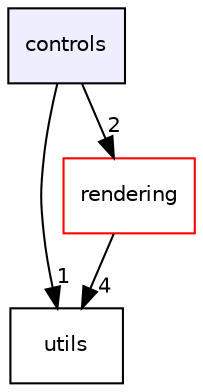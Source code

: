 digraph "controls" {
  compound=true
  node [ fontsize="10", fontname="Helvetica"];
  edge [ labelfontsize="10", labelfontname="Helvetica"];
  dir_3d370fd2770cf63261b7ee5a69ee79d2 [shape=box, label="controls", style="filled", fillcolor="#eeeeff", pencolor="black", URL="dir_3d370fd2770cf63261b7ee5a69ee79d2.html"];
  dir_cbdb8362360e11eafe2fa3bc74cf0ffd [shape=box label="utils" URL="dir_cbdb8362360e11eafe2fa3bc74cf0ffd.html"];
  dir_c4b71d4aa63e034e6e1c0d55e58f04c0 [shape=box label="rendering" fillcolor="white" style="filled" color="red" URL="dir_c4b71d4aa63e034e6e1c0d55e58f04c0.html"];
  dir_3d370fd2770cf63261b7ee5a69ee79d2->dir_cbdb8362360e11eafe2fa3bc74cf0ffd [headlabel="1", labeldistance=1.5 headhref="dir_000000_000007.html"];
  dir_3d370fd2770cf63261b7ee5a69ee79d2->dir_c4b71d4aa63e034e6e1c0d55e58f04c0 [headlabel="2", labeldistance=1.5 headhref="dir_000000_000004.html"];
  dir_c4b71d4aa63e034e6e1c0d55e58f04c0->dir_cbdb8362360e11eafe2fa3bc74cf0ffd [headlabel="4", labeldistance=1.5 headhref="dir_000004_000007.html"];
}
